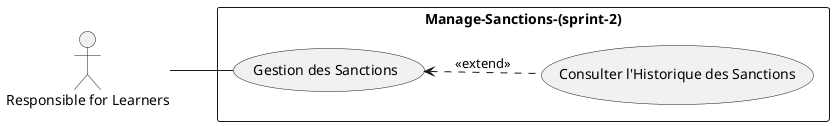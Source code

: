 @startuml
left to right direction
actor "Responsible for Learners" as Admin

rectangle Manage-Sanctions-(sprint-2) {
  usecase "Consulter l'Historique des Sanctions" as UC4
  usecase "Gestion des Sanctions" as UC5
}

Admin -- UC5

UC5 <.. UC4 : <<extend>>

@enduml
